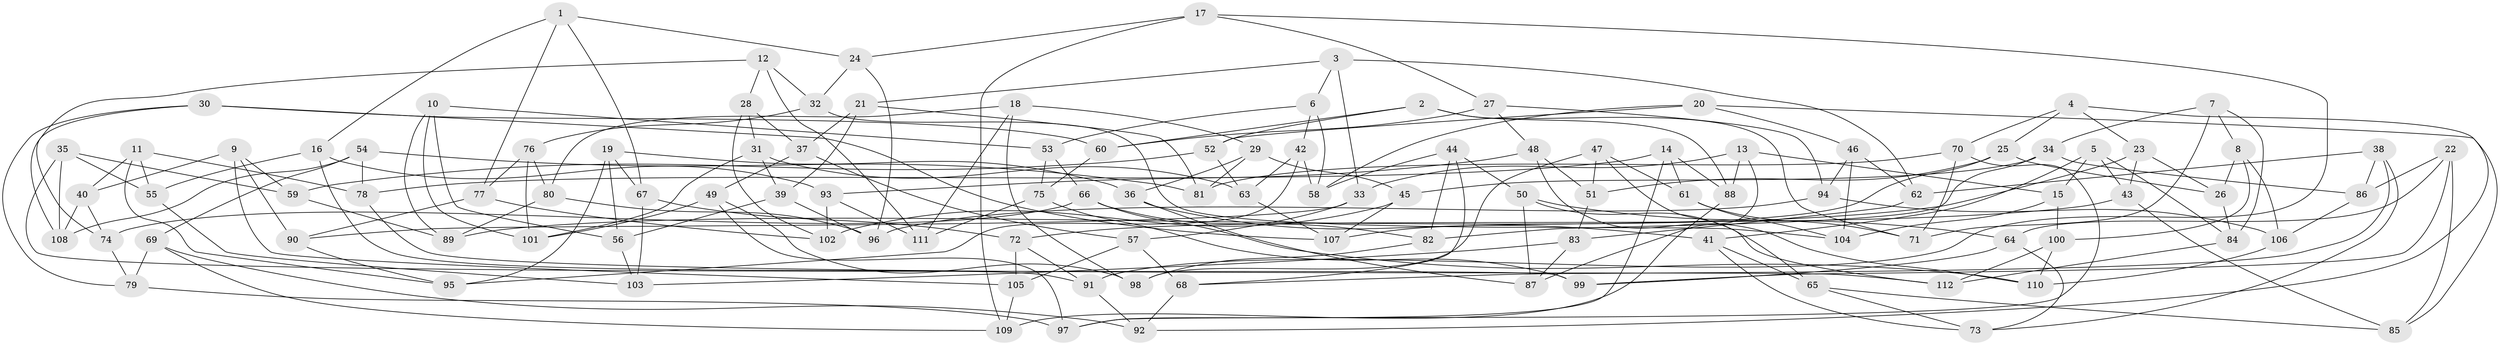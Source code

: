 // coarse degree distribution, {4: 0.16071428571428573, 6: 0.44642857142857145, 5: 0.25, 7: 0.05357142857142857, 8: 0.07142857142857142, 3: 0.017857142857142856}
// Generated by graph-tools (version 1.1) at 2025/38/03/04/25 23:38:14]
// undirected, 112 vertices, 224 edges
graph export_dot {
  node [color=gray90,style=filled];
  1;
  2;
  3;
  4;
  5;
  6;
  7;
  8;
  9;
  10;
  11;
  12;
  13;
  14;
  15;
  16;
  17;
  18;
  19;
  20;
  21;
  22;
  23;
  24;
  25;
  26;
  27;
  28;
  29;
  30;
  31;
  32;
  33;
  34;
  35;
  36;
  37;
  38;
  39;
  40;
  41;
  42;
  43;
  44;
  45;
  46;
  47;
  48;
  49;
  50;
  51;
  52;
  53;
  54;
  55;
  56;
  57;
  58;
  59;
  60;
  61;
  62;
  63;
  64;
  65;
  66;
  67;
  68;
  69;
  70;
  71;
  72;
  73;
  74;
  75;
  76;
  77;
  78;
  79;
  80;
  81;
  82;
  83;
  84;
  85;
  86;
  87;
  88;
  89;
  90;
  91;
  92;
  93;
  94;
  95;
  96;
  97;
  98;
  99;
  100;
  101;
  102;
  103;
  104;
  105;
  106;
  107;
  108;
  109;
  110;
  111;
  112;
  1 -- 77;
  1 -- 67;
  1 -- 24;
  1 -- 16;
  2 -- 71;
  2 -- 60;
  2 -- 52;
  2 -- 88;
  3 -- 33;
  3 -- 21;
  3 -- 62;
  3 -- 6;
  4 -- 23;
  4 -- 70;
  4 -- 25;
  4 -- 92;
  5 -- 84;
  5 -- 43;
  5 -- 41;
  5 -- 15;
  6 -- 58;
  6 -- 53;
  6 -- 42;
  7 -- 34;
  7 -- 8;
  7 -- 71;
  7 -- 84;
  8 -- 26;
  8 -- 100;
  8 -- 106;
  9 -- 105;
  9 -- 40;
  9 -- 59;
  9 -- 90;
  10 -- 89;
  10 -- 53;
  10 -- 56;
  10 -- 101;
  11 -- 78;
  11 -- 55;
  11 -- 95;
  11 -- 40;
  12 -- 111;
  12 -- 74;
  12 -- 28;
  12 -- 32;
  13 -- 33;
  13 -- 88;
  13 -- 87;
  13 -- 15;
  14 -- 61;
  14 -- 97;
  14 -- 78;
  14 -- 88;
  15 -- 100;
  15 -- 104;
  16 -- 55;
  16 -- 93;
  16 -- 91;
  17 -- 91;
  17 -- 27;
  17 -- 109;
  17 -- 24;
  18 -- 29;
  18 -- 111;
  18 -- 98;
  18 -- 80;
  19 -- 36;
  19 -- 67;
  19 -- 56;
  19 -- 95;
  20 -- 52;
  20 -- 58;
  20 -- 85;
  20 -- 46;
  21 -- 39;
  21 -- 81;
  21 -- 37;
  22 -- 64;
  22 -- 86;
  22 -- 99;
  22 -- 85;
  23 -- 43;
  23 -- 26;
  23 -- 89;
  24 -- 32;
  24 -- 96;
  25 -- 26;
  25 -- 51;
  25 -- 107;
  26 -- 84;
  27 -- 60;
  27 -- 48;
  27 -- 94;
  28 -- 31;
  28 -- 102;
  28 -- 37;
  29 -- 36;
  29 -- 81;
  29 -- 45;
  30 -- 79;
  30 -- 60;
  30 -- 108;
  30 -- 107;
  31 -- 39;
  31 -- 101;
  31 -- 63;
  32 -- 104;
  32 -- 76;
  33 -- 90;
  33 -- 57;
  34 -- 82;
  34 -- 86;
  34 -- 45;
  35 -- 99;
  35 -- 108;
  35 -- 59;
  35 -- 55;
  36 -- 41;
  36 -- 87;
  37 -- 49;
  37 -- 57;
  38 -- 73;
  38 -- 86;
  38 -- 62;
  38 -- 68;
  39 -- 96;
  39 -- 56;
  40 -- 108;
  40 -- 74;
  41 -- 73;
  41 -- 65;
  42 -- 95;
  42 -- 58;
  42 -- 63;
  43 -- 85;
  43 -- 72;
  44 -- 50;
  44 -- 68;
  44 -- 82;
  44 -- 58;
  45 -- 107;
  45 -- 102;
  46 -- 62;
  46 -- 94;
  46 -- 104;
  47 -- 65;
  47 -- 51;
  47 -- 98;
  47 -- 61;
  48 -- 110;
  48 -- 93;
  48 -- 51;
  49 -- 97;
  49 -- 98;
  49 -- 101;
  50 -- 87;
  50 -- 64;
  50 -- 112;
  51 -- 83;
  52 -- 59;
  52 -- 63;
  53 -- 75;
  53 -- 66;
  54 -- 78;
  54 -- 69;
  54 -- 108;
  54 -- 81;
  55 -- 103;
  56 -- 103;
  57 -- 68;
  57 -- 105;
  59 -- 89;
  60 -- 75;
  61 -- 104;
  61 -- 71;
  62 -- 83;
  63 -- 107;
  64 -- 99;
  64 -- 73;
  65 -- 73;
  65 -- 85;
  66 -- 82;
  66 -- 110;
  66 -- 74;
  67 -- 103;
  67 -- 72;
  68 -- 92;
  69 -- 79;
  69 -- 92;
  69 -- 109;
  70 -- 71;
  70 -- 97;
  70 -- 81;
  72 -- 105;
  72 -- 91;
  74 -- 79;
  75 -- 111;
  75 -- 99;
  76 -- 80;
  76 -- 77;
  76 -- 101;
  77 -- 102;
  77 -- 90;
  78 -- 112;
  79 -- 97;
  80 -- 89;
  80 -- 96;
  82 -- 98;
  83 -- 103;
  83 -- 87;
  84 -- 112;
  86 -- 106;
  88 -- 109;
  90 -- 95;
  91 -- 92;
  93 -- 111;
  93 -- 102;
  94 -- 96;
  94 -- 106;
  100 -- 110;
  100 -- 112;
  105 -- 109;
  106 -- 110;
}
